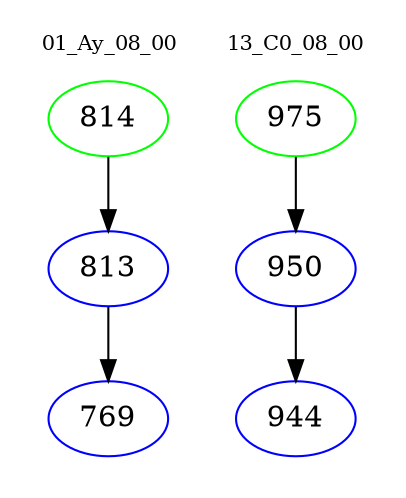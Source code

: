 digraph{
subgraph cluster_0 {
color = white
label = "01_Ay_08_00";
fontsize=10;
T0_814 [label="814", color="green"]
T0_814 -> T0_813 [color="black"]
T0_813 [label="813", color="blue"]
T0_813 -> T0_769 [color="black"]
T0_769 [label="769", color="blue"]
}
subgraph cluster_1 {
color = white
label = "13_C0_08_00";
fontsize=10;
T1_975 [label="975", color="green"]
T1_975 -> T1_950 [color="black"]
T1_950 [label="950", color="blue"]
T1_950 -> T1_944 [color="black"]
T1_944 [label="944", color="blue"]
}
}
